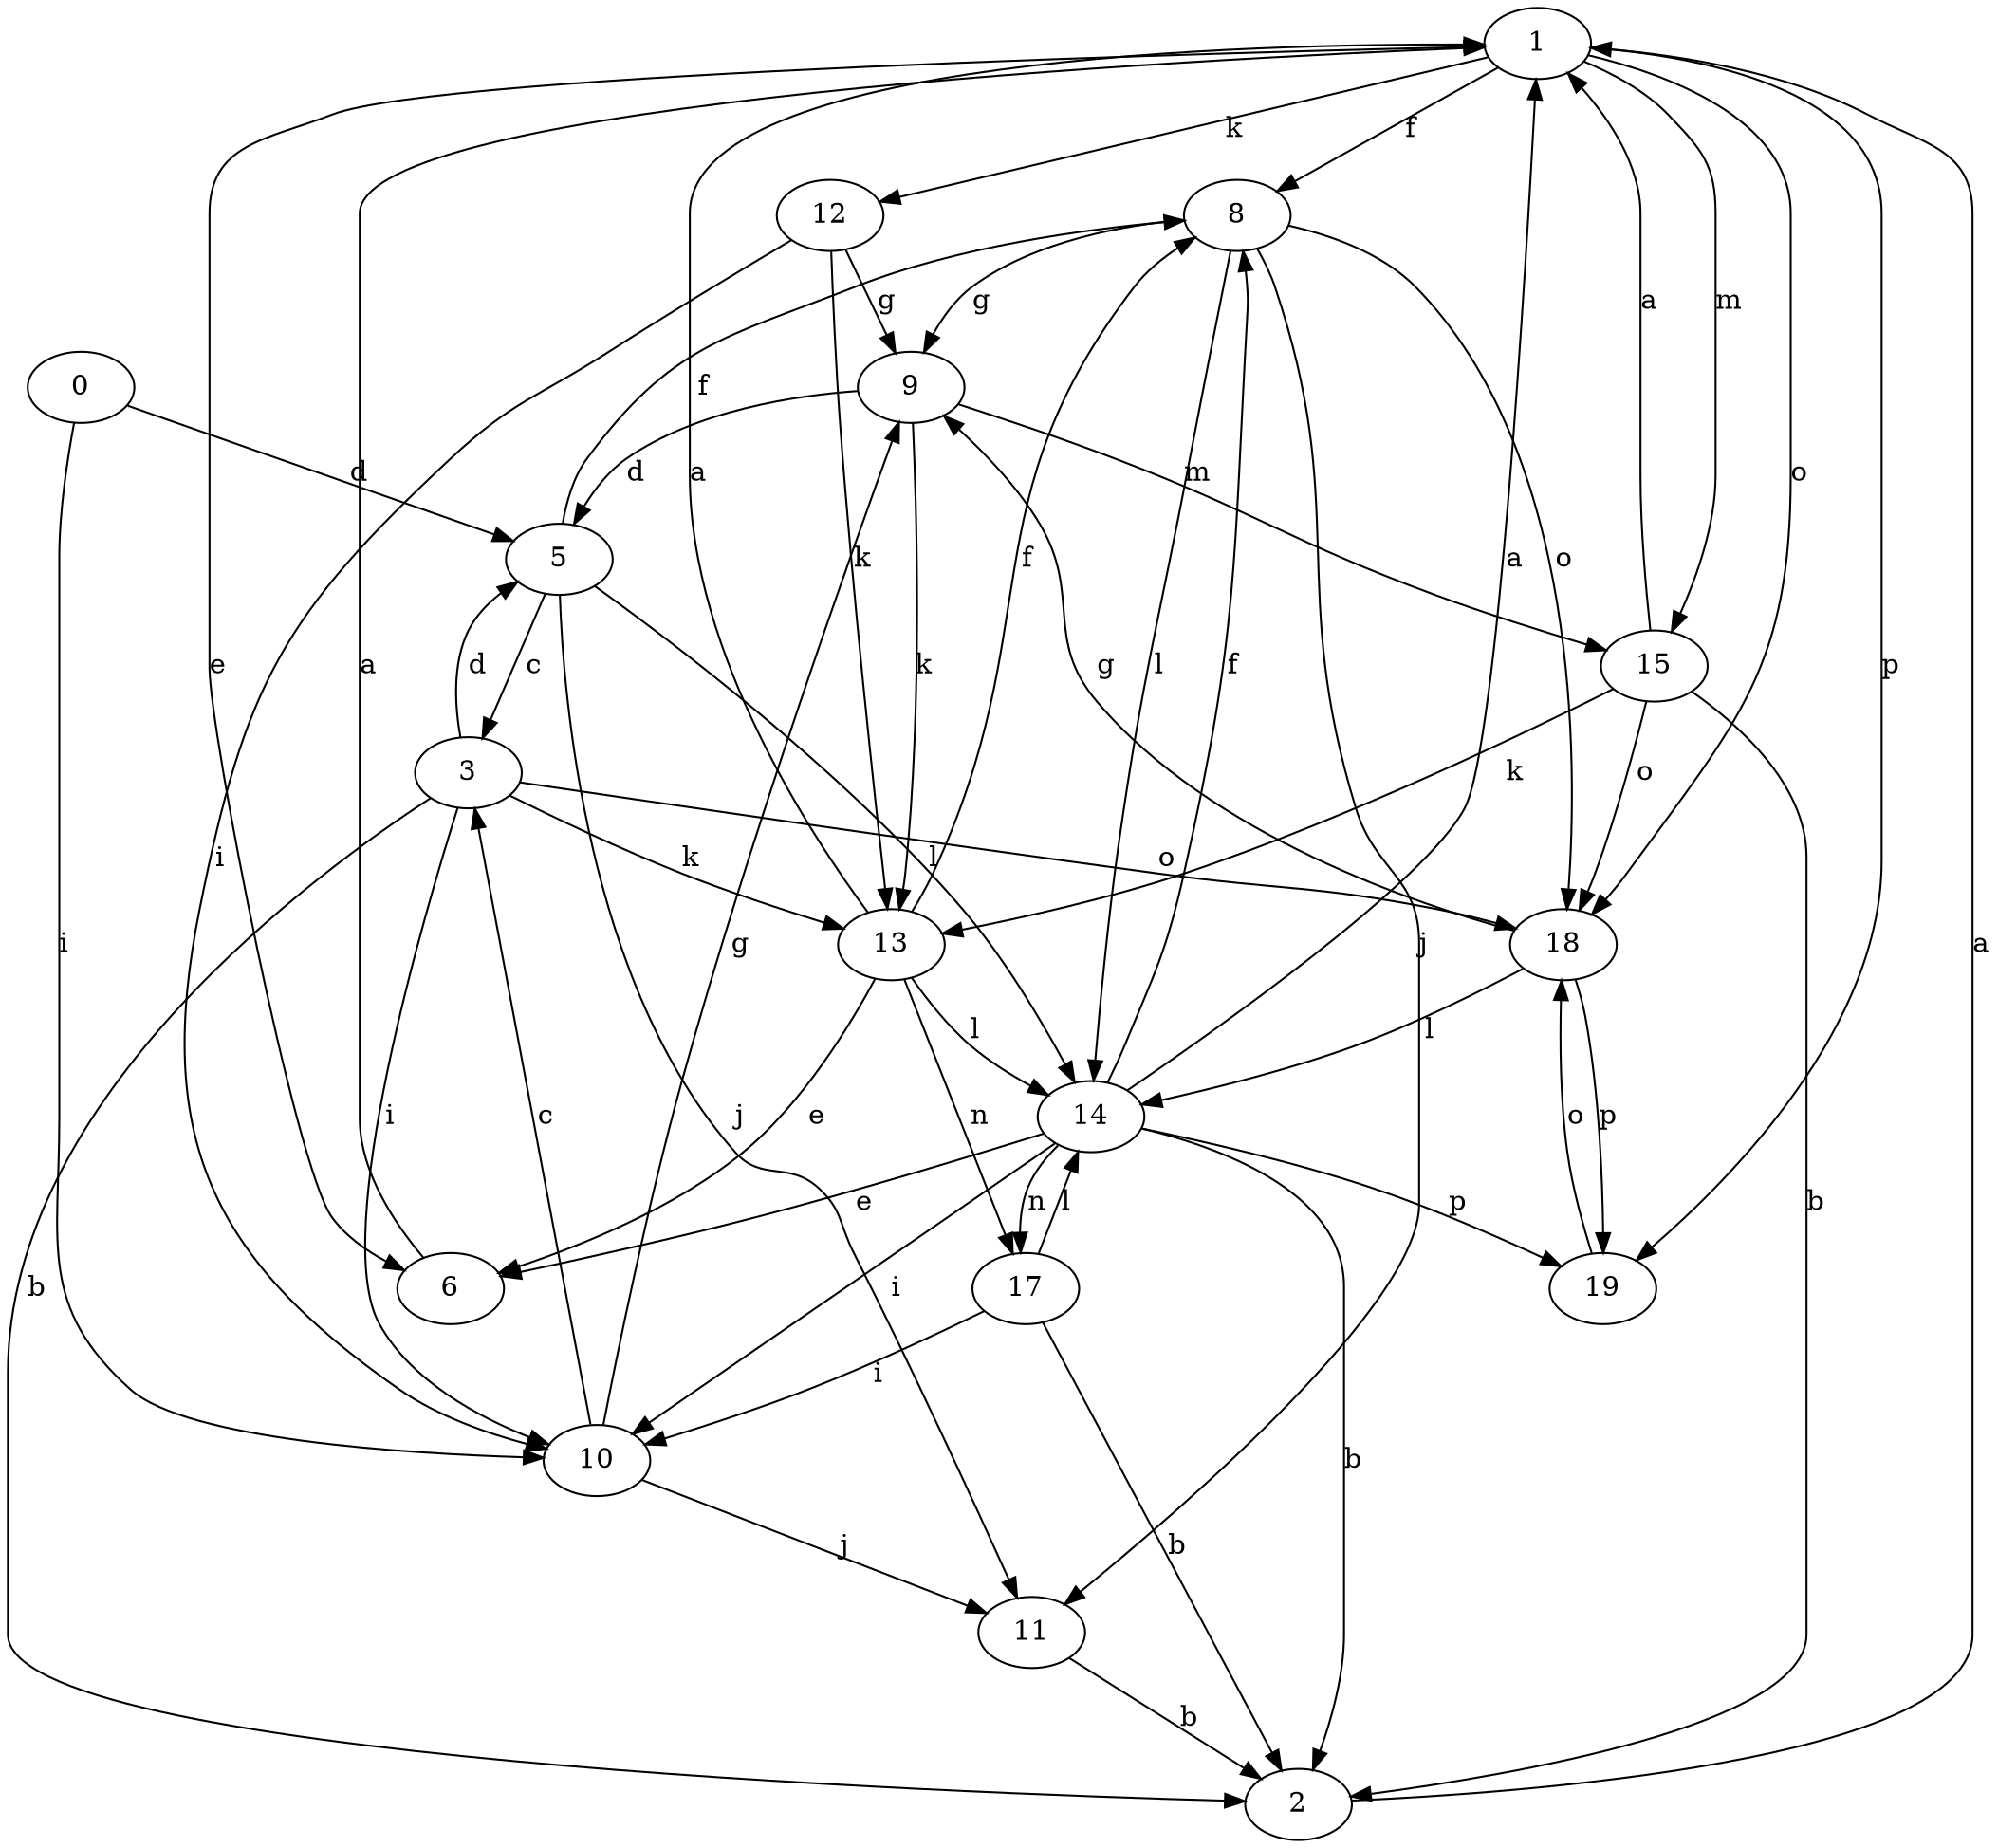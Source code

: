 strict digraph  {
1;
0;
2;
3;
5;
6;
8;
9;
10;
11;
12;
13;
14;
15;
17;
18;
19;
1 -> 6  [label=e];
1 -> 8  [label=f];
1 -> 12  [label=k];
1 -> 15  [label=m];
1 -> 18  [label=o];
1 -> 19  [label=p];
0 -> 5  [label=d];
0 -> 10  [label=i];
2 -> 1  [label=a];
3 -> 2  [label=b];
3 -> 5  [label=d];
3 -> 10  [label=i];
3 -> 13  [label=k];
3 -> 18  [label=o];
5 -> 3  [label=c];
5 -> 8  [label=f];
5 -> 11  [label=j];
5 -> 14  [label=l];
6 -> 1  [label=a];
8 -> 9  [label=g];
8 -> 11  [label=j];
8 -> 14  [label=l];
8 -> 18  [label=o];
9 -> 5  [label=d];
9 -> 13  [label=k];
9 -> 15  [label=m];
10 -> 3  [label=c];
10 -> 9  [label=g];
10 -> 11  [label=j];
11 -> 2  [label=b];
12 -> 9  [label=g];
12 -> 10  [label=i];
12 -> 13  [label=k];
13 -> 1  [label=a];
13 -> 6  [label=e];
13 -> 8  [label=f];
13 -> 14  [label=l];
13 -> 17  [label=n];
14 -> 1  [label=a];
14 -> 2  [label=b];
14 -> 6  [label=e];
14 -> 8  [label=f];
14 -> 10  [label=i];
14 -> 17  [label=n];
14 -> 19  [label=p];
15 -> 1  [label=a];
15 -> 2  [label=b];
15 -> 13  [label=k];
15 -> 18  [label=o];
17 -> 2  [label=b];
17 -> 10  [label=i];
17 -> 14  [label=l];
18 -> 9  [label=g];
18 -> 14  [label=l];
18 -> 19  [label=p];
19 -> 18  [label=o];
}

